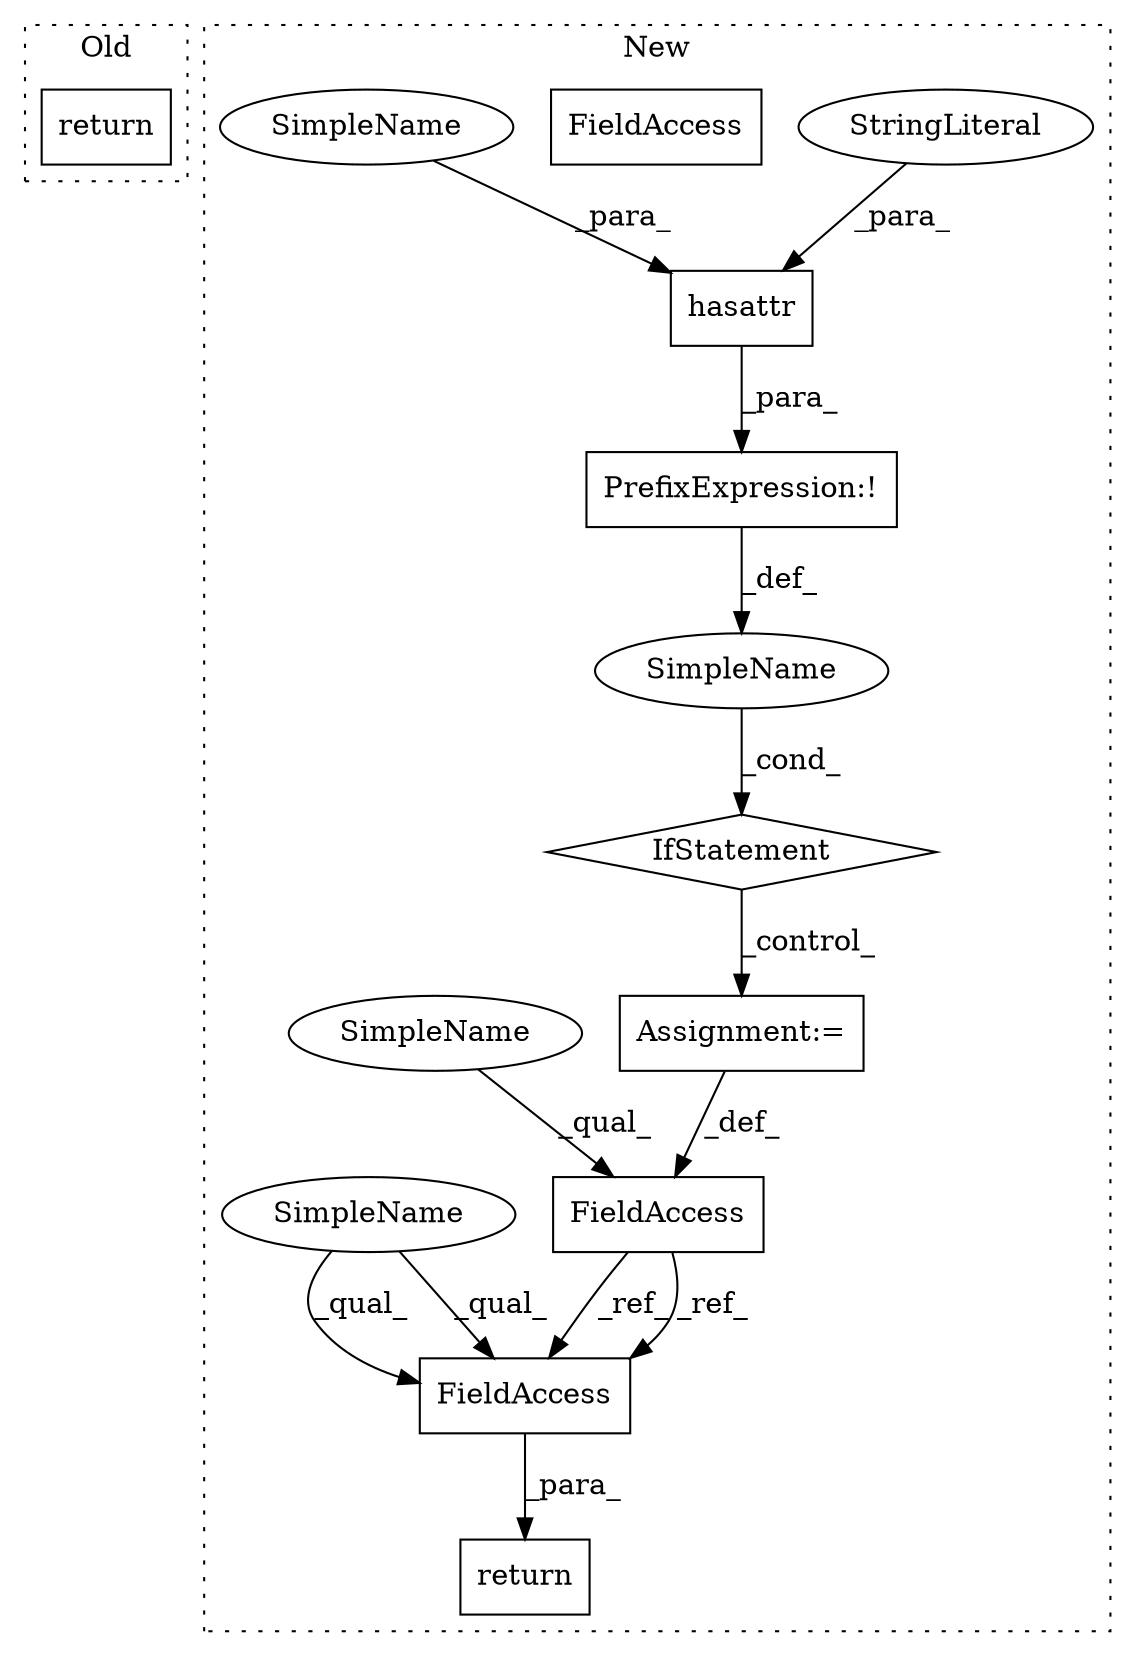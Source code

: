 digraph G {
subgraph cluster0 {
1 [label="return" a="41" s="577" l="7" shape="box"];
label = "Old";
style="dotted";
}
subgraph cluster1 {
2 [label="hasattr" a="32" s="480,507" l="8,1" shape="box"];
3 [label="StringLiteral" a="45" s="493" l="14" shape="ellipse"];
4 [label="IfStatement" a="25" s="475,508" l="4,2" shape="diamond"];
5 [label="Assignment:=" a="7" s="535" l="1" shape="box"];
6 [label="SimpleName" a="42" s="" l="" shape="ellipse"];
7 [label="FieldAccess" a="22" s="518" l="17" shape="box"];
8 [label="PrefixExpression:!" a="38" s="479" l="1" shape="box"];
9 [label="FieldAccess" a="22" s="595" l="17" shape="box"];
10 [label="return" a="41" s="588" l="7" shape="box"];
11 [label="FieldAccess" a="22" s="595" l="17" shape="box"];
12 [label="SimpleName" a="42" s="488" l="4" shape="ellipse"];
13 [label="SimpleName" a="42" s="518" l="4" shape="ellipse"];
14 [label="SimpleName" a="42" s="595" l="4" shape="ellipse"];
label = "New";
style="dotted";
}
2 -> 8 [label="_para_"];
3 -> 2 [label="_para_"];
4 -> 5 [label="_control_"];
5 -> 7 [label="_def_"];
6 -> 4 [label="_cond_"];
7 -> 11 [label="_ref_"];
7 -> 11 [label="_ref_"];
8 -> 6 [label="_def_"];
11 -> 10 [label="_para_"];
12 -> 2 [label="_para_"];
13 -> 7 [label="_qual_"];
14 -> 11 [label="_qual_"];
14 -> 11 [label="_qual_"];
}